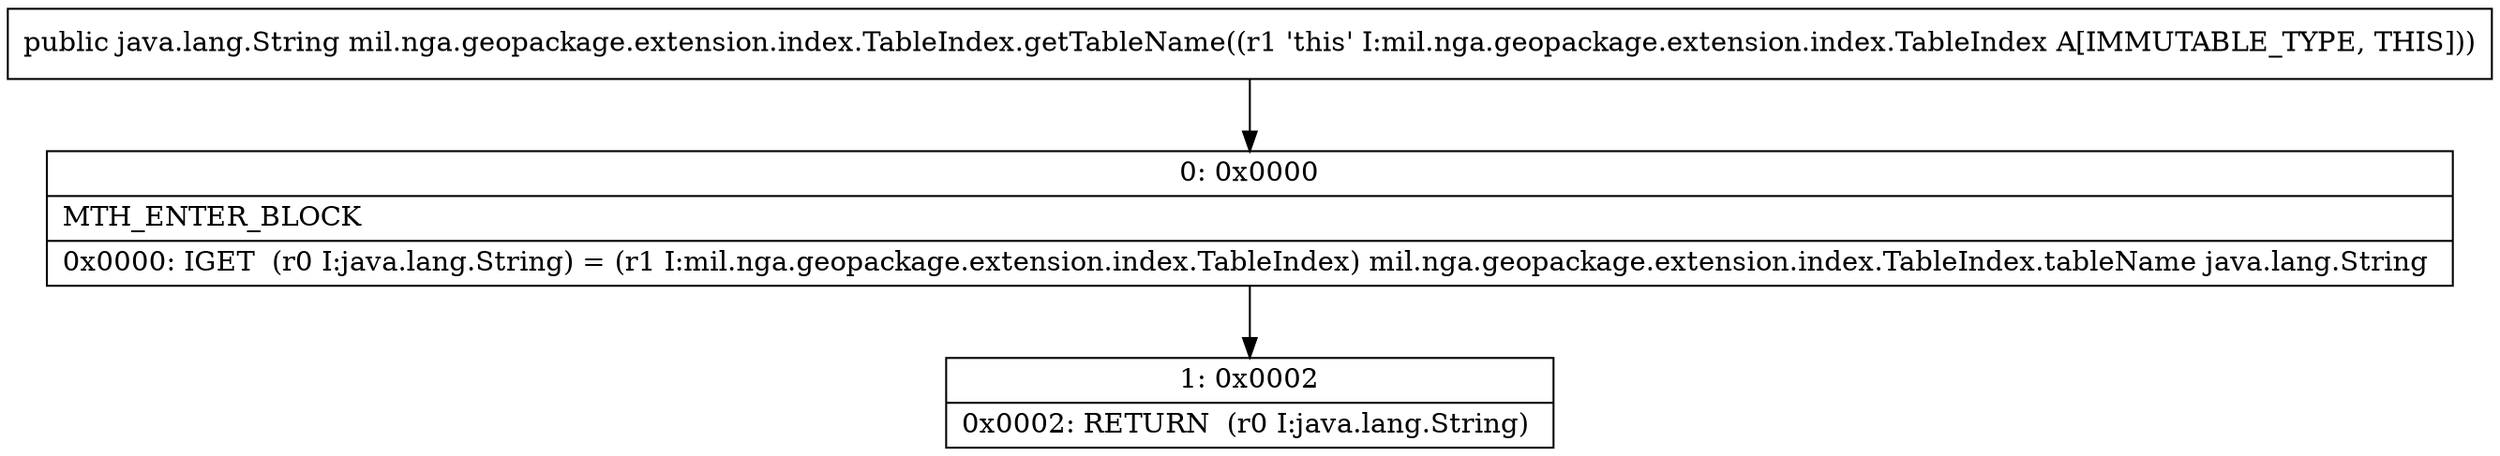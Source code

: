 digraph "CFG formil.nga.geopackage.extension.index.TableIndex.getTableName()Ljava\/lang\/String;" {
Node_0 [shape=record,label="{0\:\ 0x0000|MTH_ENTER_BLOCK\l|0x0000: IGET  (r0 I:java.lang.String) = (r1 I:mil.nga.geopackage.extension.index.TableIndex) mil.nga.geopackage.extension.index.TableIndex.tableName java.lang.String \l}"];
Node_1 [shape=record,label="{1\:\ 0x0002|0x0002: RETURN  (r0 I:java.lang.String) \l}"];
MethodNode[shape=record,label="{public java.lang.String mil.nga.geopackage.extension.index.TableIndex.getTableName((r1 'this' I:mil.nga.geopackage.extension.index.TableIndex A[IMMUTABLE_TYPE, THIS])) }"];
MethodNode -> Node_0;
Node_0 -> Node_1;
}

